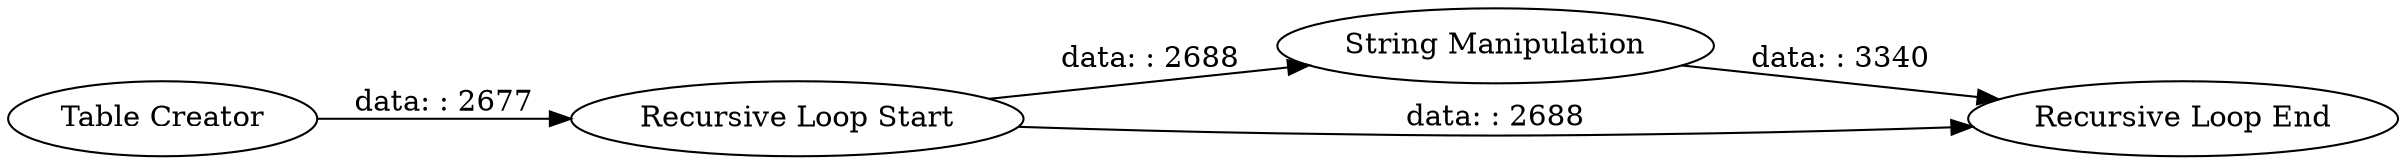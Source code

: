 digraph {
	"-2468179442085048623_5" [label="String Manipulation"]
	"-2468179442085048623_8" [label="Recursive Loop End"]
	"-2468179442085048623_1" [label="Table Creator"]
	"-2468179442085048623_7" [label="Recursive Loop Start"]
	"-2468179442085048623_7" -> "-2468179442085048623_8" [label="data: : 2688"]
	"-2468179442085048623_1" -> "-2468179442085048623_7" [label="data: : 2677"]
	"-2468179442085048623_5" -> "-2468179442085048623_8" [label="data: : 3340"]
	"-2468179442085048623_7" -> "-2468179442085048623_5" [label="data: : 2688"]
	rankdir=LR
}
